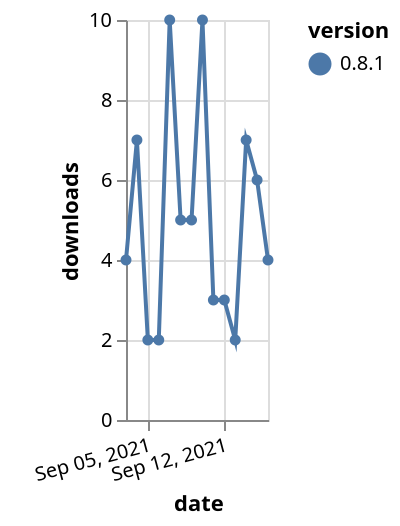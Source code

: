 {"$schema": "https://vega.github.io/schema/vega-lite/v5.json", "description": "A simple bar chart with embedded data.", "data": {"values": [{"date": "2021-09-03", "total": 6310, "delta": 4, "version": "0.8.1"}, {"date": "2021-09-04", "total": 6317, "delta": 7, "version": "0.8.1"}, {"date": "2021-09-05", "total": 6319, "delta": 2, "version": "0.8.1"}, {"date": "2021-09-06", "total": 6321, "delta": 2, "version": "0.8.1"}, {"date": "2021-09-07", "total": 6331, "delta": 10, "version": "0.8.1"}, {"date": "2021-09-08", "total": 6336, "delta": 5, "version": "0.8.1"}, {"date": "2021-09-09", "total": 6341, "delta": 5, "version": "0.8.1"}, {"date": "2021-09-10", "total": 6351, "delta": 10, "version": "0.8.1"}, {"date": "2021-09-11", "total": 6354, "delta": 3, "version": "0.8.1"}, {"date": "2021-09-12", "total": 6357, "delta": 3, "version": "0.8.1"}, {"date": "2021-09-13", "total": 6359, "delta": 2, "version": "0.8.1"}, {"date": "2021-09-14", "total": 6366, "delta": 7, "version": "0.8.1"}, {"date": "2021-09-15", "total": 6372, "delta": 6, "version": "0.8.1"}, {"date": "2021-09-16", "total": 6376, "delta": 4, "version": "0.8.1"}]}, "width": "container", "mark": {"type": "line", "point": {"filled": true}}, "encoding": {"x": {"field": "date", "type": "temporal", "timeUnit": "yearmonthdate", "title": "date", "axis": {"labelAngle": -15}}, "y": {"field": "delta", "type": "quantitative", "title": "downloads"}, "color": {"field": "version", "type": "nominal"}, "tooltip": {"field": "delta"}}}